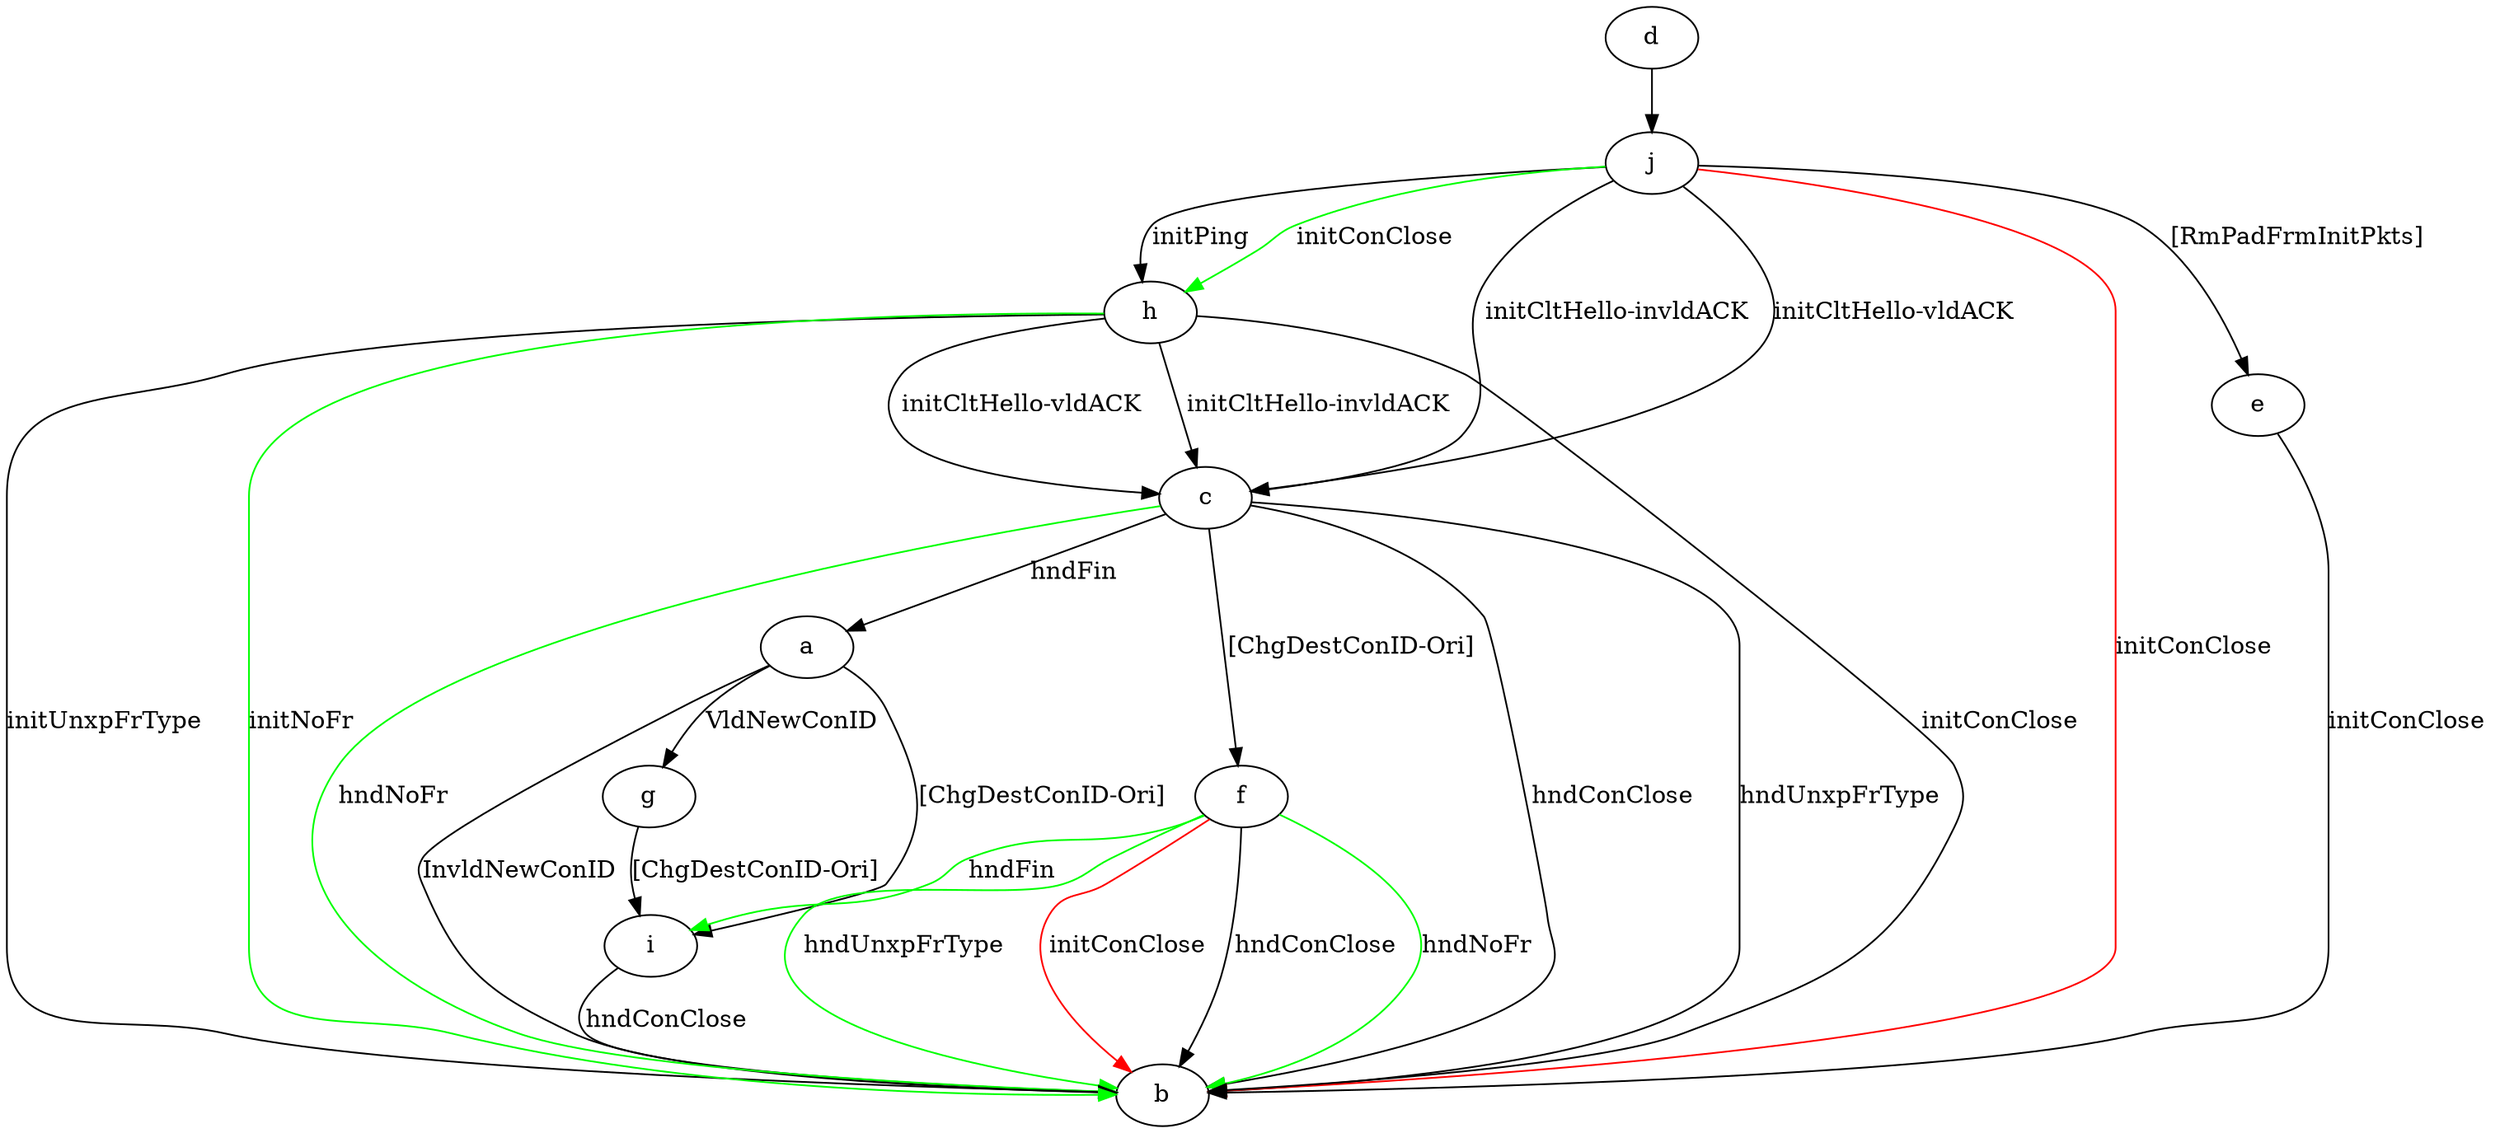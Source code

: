digraph "" {
	a -> b	[key=0,
		label="InvldNewConID "];
	a -> g	[key=0,
		label="VldNewConID "];
	a -> i	[key=0,
		label="[ChgDestConID-Ori] "];
	c -> a	[key=0,
		label="hndFin "];
	c -> b	[key=0,
		label="hndConClose "];
	c -> b	[key=1,
		label="hndUnxpFrType "];
	c -> b	[key=2,
		color=green,
		label="hndNoFr "];
	c -> f	[key=0,
		label="[ChgDestConID-Ori] "];
	d -> j	[key=0];
	e -> b	[key=0,
		label="initConClose "];
	f -> b	[key=0,
		label="hndConClose "];
	f -> b	[key=1,
		color=green,
		label="hndNoFr "];
	f -> b	[key=2,
		color=green,
		label="hndUnxpFrType "];
	f -> b	[key=3,
		color=red,
		label="initConClose "];
	f -> i	[key=0,
		color=green,
		label="hndFin "];
	g -> i	[key=0,
		label="[ChgDestConID-Ori] "];
	h -> b	[key=0,
		label="initConClose "];
	h -> b	[key=1,
		label="initUnxpFrType "];
	h -> b	[key=2,
		color=green,
		label="initNoFr "];
	h -> c	[key=0,
		label="initCltHello-vldACK "];
	h -> c	[key=1,
		label="initCltHello-invldACK "];
	i -> b	[key=0,
		label="hndConClose "];
	j -> b	[key=0,
		color=red,
		label="initConClose "];
	j -> c	[key=0,
		label="initCltHello-vldACK "];
	j -> c	[key=1,
		label="initCltHello-invldACK "];
	j -> e	[key=0,
		label="[RmPadFrmInitPkts] "];
	j -> h	[key=0,
		label="initPing "];
	j -> h	[key=1,
		color=green,
		label="initConClose "];
}
